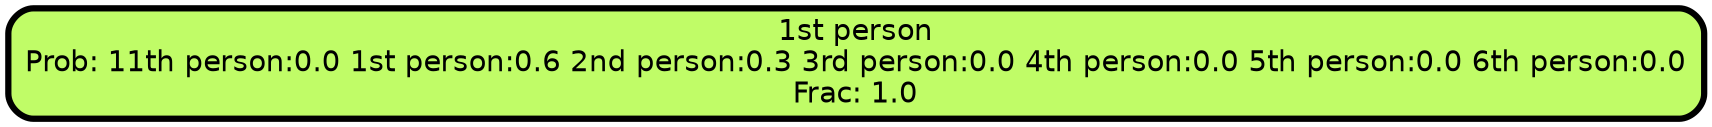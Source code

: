 graph Tree {
node [shape=box, style="filled, rounded",color="black",penwidth="3",fontcolor="black",                 fontname=helvetica] ;
graph [ranksep="0 equally", splines=straight,                 bgcolor=transparent, dpi=200] ;
edge [fontname=helvetica, color=black] ;
0 [label="1st person
Prob: 11th person:0.0 1st person:0.6 2nd person:0.3 3rd person:0.0 4th person:0.0 5th person:0.0 6th person:0.0
Frac: 1.0", fillcolor="#c0fc67"] ;
{rank = same;}}